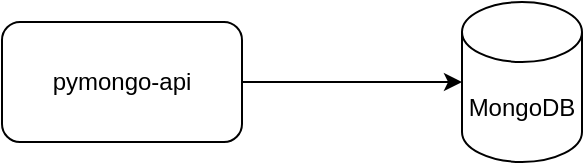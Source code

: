 <mxfile version="26.0.9" pages="4">
  <diagram name="0.initial" id="-H_mtQnk-PTXWXPvYvuk">
    <mxGraphModel dx="881" dy="760" grid="1" gridSize="10" guides="1" tooltips="1" connect="1" arrows="1" fold="1" page="1" pageScale="1" pageWidth="1169" pageHeight="827" math="0" shadow="0">
      <root>
        <mxCell id="0" />
        <mxCell id="1" parent="0" />
        <mxCell id="zA23MoTUsTF4_91t8viU-2" value="MongoDB" style="shape=cylinder3;whiteSpace=wrap;html=1;boundedLbl=1;backgroundOutline=1;size=15;" parent="1" vertex="1">
          <mxGeometry x="560" y="280" width="60" height="80" as="geometry" />
        </mxCell>
        <mxCell id="zA23MoTUsTF4_91t8viU-3" value="pymongo-api" style="rounded=1;whiteSpace=wrap;html=1;" parent="1" vertex="1">
          <mxGeometry x="330" y="290" width="120" height="60" as="geometry" />
        </mxCell>
        <mxCell id="zA23MoTUsTF4_91t8viU-4" style="edgeStyle=orthogonalEdgeStyle;rounded=0;orthogonalLoop=1;jettySize=auto;html=1;exitX=1;exitY=0.5;exitDx=0;exitDy=0;entryX=0;entryY=0.5;entryDx=0;entryDy=0;entryPerimeter=0;" parent="1" source="zA23MoTUsTF4_91t8viU-3" target="zA23MoTUsTF4_91t8viU-2" edge="1">
          <mxGeometry relative="1" as="geometry" />
        </mxCell>
      </root>
    </mxGraphModel>
  </diagram>
  <diagram id="-HG-aPytnylX_mLnbFqJ" name="1.sharding">
    <mxGraphModel dx="881" dy="760" grid="1" gridSize="10" guides="1" tooltips="1" connect="1" arrows="1" fold="1" page="1" pageScale="1" pageWidth="827" pageHeight="1169" math="0" shadow="0">
      <root>
        <mxCell id="0" />
        <mxCell id="1" parent="0" />
        <mxCell id="AfiexORg8pRCE0Ya7jIK-2" value="pymongo-api" style="rounded=1;whiteSpace=wrap;html=1;" parent="1" vertex="1">
          <mxGeometry x="100" y="280" width="120" height="60" as="geometry" />
        </mxCell>
        <mxCell id="keL70BM0B9BwEUuuk2mV-1" value="Роутер&lt;br&gt;mongos-router" style="rounded=1;whiteSpace=wrap;html=1;" vertex="1" parent="1">
          <mxGeometry x="294" y="280" width="120" height="60" as="geometry" />
        </mxCell>
        <mxCell id="keL70BM0B9BwEUuuk2mV-2" value="Конфигурационный сервер&lt;br&gt;configSrv" style="rounded=1;whiteSpace=wrap;html=1;" vertex="1" parent="1">
          <mxGeometry x="294" y="410" width="120" height="60" as="geometry" />
        </mxCell>
        <mxCell id="keL70BM0B9BwEUuuk2mV-3" value="MongoDB&lt;br&gt;shard1" style="shape=cylinder3;whiteSpace=wrap;html=1;boundedLbl=1;backgroundOutline=1;size=15;" vertex="1" parent="1">
          <mxGeometry x="530" y="180" width="70" height="90" as="geometry" />
        </mxCell>
        <mxCell id="keL70BM0B9BwEUuuk2mV-4" value="MongoDB&lt;br&gt;shard2" style="shape=cylinder3;whiteSpace=wrap;html=1;boundedLbl=1;backgroundOutline=1;size=15;" vertex="1" parent="1">
          <mxGeometry x="530" y="340" width="70" height="90" as="geometry" />
        </mxCell>
        <mxCell id="keL70BM0B9BwEUuuk2mV-5" value="" style="edgeStyle=elbowEdgeStyle;elbow=horizontal;endArrow=classic;html=1;curved=0;rounded=0;endSize=8;startSize=8;exitX=1;exitY=0.5;exitDx=0;exitDy=0;entryX=0;entryY=0.5;entryDx=0;entryDy=0;" edge="1" parent="1" source="AfiexORg8pRCE0Ya7jIK-2" target="keL70BM0B9BwEUuuk2mV-1">
          <mxGeometry width="50" height="50" relative="1" as="geometry">
            <mxPoint x="390" y="420" as="sourcePoint" />
            <mxPoint x="440" y="370" as="targetPoint" />
          </mxGeometry>
        </mxCell>
        <mxCell id="keL70BM0B9BwEUuuk2mV-7" value="" style="edgeStyle=elbowEdgeStyle;elbow=vertical;endArrow=classic;html=1;curved=0;rounded=0;endSize=8;startSize=8;entryX=0.5;entryY=0;entryDx=0;entryDy=0;exitX=0.5;exitY=1;exitDx=0;exitDy=0;" edge="1" parent="1" source="keL70BM0B9BwEUuuk2mV-1" target="keL70BM0B9BwEUuuk2mV-2">
          <mxGeometry width="50" height="50" relative="1" as="geometry">
            <mxPoint x="470" y="350" as="sourcePoint" />
            <mxPoint x="520" y="300" as="targetPoint" />
          </mxGeometry>
        </mxCell>
        <mxCell id="keL70BM0B9BwEUuuk2mV-8" value="" style="edgeStyle=elbowEdgeStyle;elbow=horizontal;endArrow=classic;html=1;curved=0;rounded=0;endSize=8;startSize=8;entryX=0;entryY=0.5;entryDx=0;entryDy=0;entryPerimeter=0;exitX=1;exitY=0.5;exitDx=0;exitDy=0;" edge="1" parent="1" source="keL70BM0B9BwEUuuk2mV-1" target="keL70BM0B9BwEUuuk2mV-4">
          <mxGeometry width="50" height="50" relative="1" as="geometry">
            <mxPoint x="390" y="420" as="sourcePoint" />
            <mxPoint x="440" y="370" as="targetPoint" />
          </mxGeometry>
        </mxCell>
        <mxCell id="keL70BM0B9BwEUuuk2mV-9" value="" style="edgeStyle=elbowEdgeStyle;elbow=horizontal;endArrow=classic;html=1;curved=0;rounded=0;endSize=8;startSize=8;exitX=1;exitY=0.5;exitDx=0;exitDy=0;entryX=0;entryY=0.5;entryDx=0;entryDy=0;entryPerimeter=0;" edge="1" parent="1" source="keL70BM0B9BwEUuuk2mV-1" target="keL70BM0B9BwEUuuk2mV-3">
          <mxGeometry width="50" height="50" relative="1" as="geometry">
            <mxPoint x="330" y="160" as="sourcePoint" />
            <mxPoint x="380" y="110" as="targetPoint" />
          </mxGeometry>
        </mxCell>
        <mxCell id="keL70BM0B9BwEUuuk2mV-11" value="" style="edgeStyle=segmentEdgeStyle;endArrow=classic;html=1;curved=0;rounded=0;endSize=8;startSize=8;entryX=1;entryY=0.5;entryDx=0;entryDy=0;exitX=0.414;exitY=1.044;exitDx=0;exitDy=0;exitPerimeter=0;dashed=1;dashPattern=1 1;strokeColor=light-dark(#4D4D4D,#EDEDED);" edge="1" parent="1" source="keL70BM0B9BwEUuuk2mV-3" target="keL70BM0B9BwEUuuk2mV-2">
          <mxGeometry width="50" height="50" relative="1" as="geometry">
            <mxPoint x="560" y="300" as="sourcePoint" />
            <mxPoint x="530" y="480" as="targetPoint" />
            <Array as="points">
              <mxPoint x="559" y="300" />
              <mxPoint x="490" y="300" />
              <mxPoint x="490" y="440" />
            </Array>
          </mxGeometry>
        </mxCell>
        <mxCell id="keL70BM0B9BwEUuuk2mV-12" value="" style="edgeStyle=segmentEdgeStyle;endArrow=classic;html=1;curved=0;rounded=0;endSize=8;startSize=8;exitX=0.5;exitY=1;exitDx=0;exitDy=0;exitPerimeter=0;entryX=1;entryY=0.5;entryDx=0;entryDy=0;dashed=1;dashPattern=1 2;strokeColor=#4D4D4D;" edge="1" parent="1" source="keL70BM0B9BwEUuuk2mV-4" target="keL70BM0B9BwEUuuk2mV-2">
          <mxGeometry width="50" height="50" relative="1" as="geometry">
            <mxPoint x="570" y="570" as="sourcePoint" />
            <mxPoint x="620" y="520" as="targetPoint" />
            <Array as="points">
              <mxPoint x="565" y="440" />
            </Array>
          </mxGeometry>
        </mxCell>
      </root>
    </mxGraphModel>
  </diagram>
  <diagram id="5n0IQ3I0KrcK26t4E895" name="2.replica">
    <mxGraphModel dx="927" dy="800" grid="1" gridSize="10" guides="1" tooltips="1" connect="1" arrows="1" fold="1" page="1" pageScale="1" pageWidth="827" pageHeight="1169" math="0" shadow="0">
      <root>
        <mxCell id="0" />
        <mxCell id="1" parent="0" />
        <mxCell id="7X5ldwqR1kQGTBSp2qtm-17" value="" style="rounded=1;whiteSpace=wrap;html=1;fillColor=#d5e8d4;strokeColor=#82b366;" vertex="1" parent="1">
          <mxGeometry x="430" y="10" width="200" height="230" as="geometry" />
        </mxCell>
        <mxCell id="7X5ldwqR1kQGTBSp2qtm-1" value="pymongo-api" style="rounded=1;whiteSpace=wrap;html=1;" vertex="1" parent="1">
          <mxGeometry x="100" y="280" width="120" height="60" as="geometry" />
        </mxCell>
        <mxCell id="7X5ldwqR1kQGTBSp2qtm-2" value="Роутер&lt;br&gt;mongos-router" style="rounded=1;whiteSpace=wrap;html=1;" vertex="1" parent="1">
          <mxGeometry x="294" y="280" width="120" height="60" as="geometry" />
        </mxCell>
        <mxCell id="7X5ldwqR1kQGTBSp2qtm-3" value="Конфигурационный сервер&lt;br&gt;configSrv" style="rounded=1;whiteSpace=wrap;html=1;" vertex="1" parent="1">
          <mxGeometry x="470" y="280" width="120" height="60" as="geometry" />
        </mxCell>
        <mxCell id="7X5ldwqR1kQGTBSp2qtm-4" value="MongoDB&lt;br&gt;master1" style="shape=cylinder3;whiteSpace=wrap;html=1;boundedLbl=1;backgroundOutline=1;size=15;" vertex="1" parent="1">
          <mxGeometry x="440" y="70" width="70" height="90" as="geometry" />
        </mxCell>
        <mxCell id="7X5ldwqR1kQGTBSp2qtm-6" value="" style="edgeStyle=elbowEdgeStyle;elbow=horizontal;endArrow=classic;html=1;curved=0;rounded=0;endSize=8;startSize=8;exitX=1;exitY=0.5;exitDx=0;exitDy=0;entryX=0;entryY=0.5;entryDx=0;entryDy=0;" edge="1" parent="1" source="7X5ldwqR1kQGTBSp2qtm-1" target="7X5ldwqR1kQGTBSp2qtm-2">
          <mxGeometry width="50" height="50" relative="1" as="geometry">
            <mxPoint x="390" y="420" as="sourcePoint" />
            <mxPoint x="440" y="370" as="targetPoint" />
          </mxGeometry>
        </mxCell>
        <mxCell id="7X5ldwqR1kQGTBSp2qtm-13" value="MongoDB&lt;br&gt;slave1-1" style="shape=cylinder3;whiteSpace=wrap;html=1;boundedLbl=1;backgroundOutline=1;size=15;" vertex="1" parent="1">
          <mxGeometry x="550" y="20" width="70" height="90" as="geometry" />
        </mxCell>
        <mxCell id="7X5ldwqR1kQGTBSp2qtm-14" value="MongoDB&lt;br&gt;slave1-2" style="shape=cylinder3;whiteSpace=wrap;html=1;boundedLbl=1;backgroundOutline=1;size=15;" vertex="1" parent="1">
          <mxGeometry x="550" y="130" width="70" height="90" as="geometry" />
        </mxCell>
        <mxCell id="7X5ldwqR1kQGTBSp2qtm-15" value="" style="endArrow=classic;startArrow=classic;html=1;rounded=0;entryX=0;entryY=0.5;entryDx=0;entryDy=0;entryPerimeter=0;exitX=1;exitY=0.5;exitDx=0;exitDy=0;exitPerimeter=0;" edge="1" parent="1" source="7X5ldwqR1kQGTBSp2qtm-4" target="7X5ldwqR1kQGTBSp2qtm-13">
          <mxGeometry width="50" height="50" relative="1" as="geometry">
            <mxPoint x="310" y="300" as="sourcePoint" />
            <mxPoint x="360" y="250" as="targetPoint" />
          </mxGeometry>
        </mxCell>
        <mxCell id="7X5ldwqR1kQGTBSp2qtm-16" value="" style="endArrow=classic;startArrow=classic;html=1;rounded=0;entryX=0;entryY=0.5;entryDx=0;entryDy=0;entryPerimeter=0;exitX=1;exitY=0.5;exitDx=0;exitDy=0;exitPerimeter=0;" edge="1" parent="1" source="7X5ldwqR1kQGTBSp2qtm-4" target="7X5ldwqR1kQGTBSp2qtm-14">
          <mxGeometry width="50" height="50" relative="1" as="geometry">
            <mxPoint x="310" y="300" as="sourcePoint" />
            <mxPoint x="360" y="250" as="targetPoint" />
          </mxGeometry>
        </mxCell>
        <mxCell id="7X5ldwqR1kQGTBSp2qtm-18" value="" style="rounded=1;whiteSpace=wrap;html=1;fillColor=#d5e8d4;strokeColor=#82b366;" vertex="1" parent="1">
          <mxGeometry x="430" y="380" width="200" height="230" as="geometry" />
        </mxCell>
        <mxCell id="7X5ldwqR1kQGTBSp2qtm-19" value="MongoDB&lt;br&gt;master2" style="shape=cylinder3;whiteSpace=wrap;html=1;boundedLbl=1;backgroundOutline=1;size=15;" vertex="1" parent="1">
          <mxGeometry x="440" y="440" width="70" height="90" as="geometry" />
        </mxCell>
        <mxCell id="7X5ldwqR1kQGTBSp2qtm-20" value="MongoDB&lt;br&gt;slave2-1" style="shape=cylinder3;whiteSpace=wrap;html=1;boundedLbl=1;backgroundOutline=1;size=15;" vertex="1" parent="1">
          <mxGeometry x="550" y="390" width="70" height="90" as="geometry" />
        </mxCell>
        <mxCell id="7X5ldwqR1kQGTBSp2qtm-21" value="MongoDB&lt;br&gt;slave2-2" style="shape=cylinder3;whiteSpace=wrap;html=1;boundedLbl=1;backgroundOutline=1;size=15;" vertex="1" parent="1">
          <mxGeometry x="550" y="500" width="70" height="90" as="geometry" />
        </mxCell>
        <mxCell id="7X5ldwqR1kQGTBSp2qtm-22" value="" style="endArrow=classic;startArrow=classic;html=1;rounded=0;entryX=0;entryY=0.5;entryDx=0;entryDy=0;entryPerimeter=0;exitX=1;exitY=0.5;exitDx=0;exitDy=0;exitPerimeter=0;" edge="1" parent="1" source="7X5ldwqR1kQGTBSp2qtm-19" target="7X5ldwqR1kQGTBSp2qtm-20">
          <mxGeometry width="50" height="50" relative="1" as="geometry">
            <mxPoint x="310" y="670" as="sourcePoint" />
            <mxPoint x="360" y="620" as="targetPoint" />
          </mxGeometry>
        </mxCell>
        <mxCell id="7X5ldwqR1kQGTBSp2qtm-23" value="" style="endArrow=classic;startArrow=classic;html=1;rounded=0;entryX=0;entryY=0.5;entryDx=0;entryDy=0;entryPerimeter=0;exitX=1;exitY=0.5;exitDx=0;exitDy=0;exitPerimeter=0;" edge="1" parent="1" source="7X5ldwqR1kQGTBSp2qtm-19" target="7X5ldwqR1kQGTBSp2qtm-21">
          <mxGeometry width="50" height="50" relative="1" as="geometry">
            <mxPoint x="310" y="670" as="sourcePoint" />
            <mxPoint x="360" y="620" as="targetPoint" />
          </mxGeometry>
        </mxCell>
        <mxCell id="7X5ldwqR1kQGTBSp2qtm-24" value="" style="endArrow=classic;html=1;rounded=0;entryX=0;entryY=0.5;entryDx=0;entryDy=0;exitX=1;exitY=0.5;exitDx=0;exitDy=0;" edge="1" parent="1" source="7X5ldwqR1kQGTBSp2qtm-2" target="7X5ldwqR1kQGTBSp2qtm-3">
          <mxGeometry width="50" height="50" relative="1" as="geometry">
            <mxPoint x="360" y="340" as="sourcePoint" />
            <mxPoint x="410" y="290" as="targetPoint" />
          </mxGeometry>
        </mxCell>
        <mxCell id="7X5ldwqR1kQGTBSp2qtm-25" value="" style="endArrow=classic;html=1;rounded=0;exitX=0.5;exitY=1;exitDx=0;exitDy=0;entryX=0.5;entryY=0;entryDx=0;entryDy=0;" edge="1" parent="1" source="7X5ldwqR1kQGTBSp2qtm-17" target="7X5ldwqR1kQGTBSp2qtm-3">
          <mxGeometry width="50" height="50" relative="1" as="geometry">
            <mxPoint x="360" y="260" as="sourcePoint" />
            <mxPoint x="410" y="210" as="targetPoint" />
          </mxGeometry>
        </mxCell>
        <mxCell id="7X5ldwqR1kQGTBSp2qtm-26" value="" style="endArrow=classic;html=1;rounded=0;exitX=0.5;exitY=0;exitDx=0;exitDy=0;entryX=0.5;entryY=1;entryDx=0;entryDy=0;" edge="1" parent="1" source="7X5ldwqR1kQGTBSp2qtm-18" target="7X5ldwqR1kQGTBSp2qtm-3">
          <mxGeometry width="50" height="50" relative="1" as="geometry">
            <mxPoint x="360" y="260" as="sourcePoint" />
            <mxPoint x="410" y="210" as="targetPoint" />
          </mxGeometry>
        </mxCell>
        <mxCell id="7X5ldwqR1kQGTBSp2qtm-27" value="" style="edgeStyle=segmentEdgeStyle;endArrow=classic;html=1;curved=0;rounded=0;endSize=8;startSize=8;exitX=0.5;exitY=0;exitDx=0;exitDy=0;entryX=0;entryY=0.5;entryDx=0;entryDy=0;" edge="1" parent="1" source="7X5ldwqR1kQGTBSp2qtm-2" target="7X5ldwqR1kQGTBSp2qtm-17">
          <mxGeometry width="50" height="50" relative="1" as="geometry">
            <mxPoint x="360" y="260" as="sourcePoint" />
            <mxPoint x="410" y="210" as="targetPoint" />
            <Array as="points">
              <mxPoint x="354" y="125" />
            </Array>
          </mxGeometry>
        </mxCell>
        <mxCell id="7X5ldwqR1kQGTBSp2qtm-28" value="" style="edgeStyle=segmentEdgeStyle;endArrow=classic;html=1;curved=0;rounded=0;endSize=8;startSize=8;exitX=0.5;exitY=1;exitDx=0;exitDy=0;entryX=0;entryY=0.5;entryDx=0;entryDy=0;" edge="1" parent="1" source="7X5ldwqR1kQGTBSp2qtm-2" target="7X5ldwqR1kQGTBSp2qtm-18">
          <mxGeometry width="50" height="50" relative="1" as="geometry">
            <mxPoint x="210" y="535" as="sourcePoint" />
            <mxPoint x="286" y="380" as="targetPoint" />
            <Array as="points">
              <mxPoint x="354" y="495" />
            </Array>
          </mxGeometry>
        </mxCell>
      </root>
    </mxGraphModel>
  </diagram>
  <diagram id="36k-99TPCS-XAKb0GLoR" name="3.cache">
    <mxGraphModel dx="881" dy="760" grid="1" gridSize="10" guides="1" tooltips="1" connect="1" arrows="1" fold="1" page="1" pageScale="1" pageWidth="827" pageHeight="1169" math="0" shadow="0">
      <root>
        <mxCell id="0" />
        <mxCell id="1" parent="0" />
        <mxCell id="ttR6JFg85gDvJXoS9dnS-1" value="" style="rounded=1;whiteSpace=wrap;html=1;fillColor=#d5e8d4;strokeColor=#82b366;" vertex="1" parent="1">
          <mxGeometry x="430" y="10" width="200" height="230" as="geometry" />
        </mxCell>
        <mxCell id="ttR6JFg85gDvJXoS9dnS-2" value="pymongo-api" style="rounded=1;whiteSpace=wrap;html=1;" vertex="1" parent="1">
          <mxGeometry x="10" y="280" width="120" height="60" as="geometry" />
        </mxCell>
        <mxCell id="ttR6JFg85gDvJXoS9dnS-3" value="Роутер&lt;br&gt;mongos-router" style="rounded=1;whiteSpace=wrap;html=1;" vertex="1" parent="1">
          <mxGeometry x="294" y="280" width="120" height="60" as="geometry" />
        </mxCell>
        <mxCell id="ttR6JFg85gDvJXoS9dnS-4" value="Конфигурационный сервер&lt;br&gt;configSrv" style="rounded=1;whiteSpace=wrap;html=1;" vertex="1" parent="1">
          <mxGeometry x="470" y="280" width="120" height="60" as="geometry" />
        </mxCell>
        <mxCell id="ttR6JFg85gDvJXoS9dnS-5" value="MongoDB&lt;br&gt;master1" style="shape=cylinder3;whiteSpace=wrap;html=1;boundedLbl=1;backgroundOutline=1;size=15;" vertex="1" parent="1">
          <mxGeometry x="440" y="70" width="70" height="90" as="geometry" />
        </mxCell>
        <mxCell id="ttR6JFg85gDvJXoS9dnS-7" value="MongoDB&lt;br&gt;slave1-1" style="shape=cylinder3;whiteSpace=wrap;html=1;boundedLbl=1;backgroundOutline=1;size=15;" vertex="1" parent="1">
          <mxGeometry x="550" y="20" width="70" height="90" as="geometry" />
        </mxCell>
        <mxCell id="ttR6JFg85gDvJXoS9dnS-8" value="MongoDB&lt;br&gt;slave1-2" style="shape=cylinder3;whiteSpace=wrap;html=1;boundedLbl=1;backgroundOutline=1;size=15;" vertex="1" parent="1">
          <mxGeometry x="550" y="130" width="70" height="90" as="geometry" />
        </mxCell>
        <mxCell id="ttR6JFg85gDvJXoS9dnS-9" value="" style="endArrow=classic;startArrow=classic;html=1;rounded=0;entryX=0;entryY=0.5;entryDx=0;entryDy=0;entryPerimeter=0;exitX=1;exitY=0.5;exitDx=0;exitDy=0;exitPerimeter=0;" edge="1" parent="1" source="ttR6JFg85gDvJXoS9dnS-5" target="ttR6JFg85gDvJXoS9dnS-7">
          <mxGeometry width="50" height="50" relative="1" as="geometry">
            <mxPoint x="310" y="300" as="sourcePoint" />
            <mxPoint x="360" y="250" as="targetPoint" />
          </mxGeometry>
        </mxCell>
        <mxCell id="ttR6JFg85gDvJXoS9dnS-10" value="" style="endArrow=classic;startArrow=classic;html=1;rounded=0;entryX=0;entryY=0.5;entryDx=0;entryDy=0;entryPerimeter=0;exitX=1;exitY=0.5;exitDx=0;exitDy=0;exitPerimeter=0;" edge="1" parent="1" source="ttR6JFg85gDvJXoS9dnS-5" target="ttR6JFg85gDvJXoS9dnS-8">
          <mxGeometry width="50" height="50" relative="1" as="geometry">
            <mxPoint x="310" y="300" as="sourcePoint" />
            <mxPoint x="360" y="250" as="targetPoint" />
          </mxGeometry>
        </mxCell>
        <mxCell id="ttR6JFg85gDvJXoS9dnS-11" value="" style="rounded=1;whiteSpace=wrap;html=1;fillColor=#d5e8d4;strokeColor=#82b366;" vertex="1" parent="1">
          <mxGeometry x="430" y="380" width="200" height="230" as="geometry" />
        </mxCell>
        <mxCell id="ttR6JFg85gDvJXoS9dnS-12" value="MongoDB&lt;br&gt;master2" style="shape=cylinder3;whiteSpace=wrap;html=1;boundedLbl=1;backgroundOutline=1;size=15;" vertex="1" parent="1">
          <mxGeometry x="440" y="440" width="70" height="90" as="geometry" />
        </mxCell>
        <mxCell id="ttR6JFg85gDvJXoS9dnS-13" value="MongoDB&lt;br&gt;slave2-1" style="shape=cylinder3;whiteSpace=wrap;html=1;boundedLbl=1;backgroundOutline=1;size=15;" vertex="1" parent="1">
          <mxGeometry x="550" y="390" width="70" height="90" as="geometry" />
        </mxCell>
        <mxCell id="ttR6JFg85gDvJXoS9dnS-14" value="MongoDB&lt;br&gt;slave2-2" style="shape=cylinder3;whiteSpace=wrap;html=1;boundedLbl=1;backgroundOutline=1;size=15;" vertex="1" parent="1">
          <mxGeometry x="550" y="500" width="70" height="90" as="geometry" />
        </mxCell>
        <mxCell id="ttR6JFg85gDvJXoS9dnS-15" value="" style="endArrow=classic;startArrow=classic;html=1;rounded=0;entryX=0;entryY=0.5;entryDx=0;entryDy=0;entryPerimeter=0;exitX=1;exitY=0.5;exitDx=0;exitDy=0;exitPerimeter=0;" edge="1" parent="1" source="ttR6JFg85gDvJXoS9dnS-12" target="ttR6JFg85gDvJXoS9dnS-13">
          <mxGeometry width="50" height="50" relative="1" as="geometry">
            <mxPoint x="310" y="670" as="sourcePoint" />
            <mxPoint x="360" y="620" as="targetPoint" />
          </mxGeometry>
        </mxCell>
        <mxCell id="ttR6JFg85gDvJXoS9dnS-16" value="" style="endArrow=classic;startArrow=classic;html=1;rounded=0;entryX=0;entryY=0.5;entryDx=0;entryDy=0;entryPerimeter=0;exitX=1;exitY=0.5;exitDx=0;exitDy=0;exitPerimeter=0;" edge="1" parent="1" source="ttR6JFg85gDvJXoS9dnS-12" target="ttR6JFg85gDvJXoS9dnS-14">
          <mxGeometry width="50" height="50" relative="1" as="geometry">
            <mxPoint x="310" y="670" as="sourcePoint" />
            <mxPoint x="360" y="620" as="targetPoint" />
          </mxGeometry>
        </mxCell>
        <mxCell id="ttR6JFg85gDvJXoS9dnS-17" value="" style="endArrow=classic;html=1;rounded=0;entryX=0;entryY=0.5;entryDx=0;entryDy=0;exitX=1;exitY=0.5;exitDx=0;exitDy=0;" edge="1" parent="1" source="ttR6JFg85gDvJXoS9dnS-3" target="ttR6JFg85gDvJXoS9dnS-4">
          <mxGeometry width="50" height="50" relative="1" as="geometry">
            <mxPoint x="360" y="340" as="sourcePoint" />
            <mxPoint x="410" y="290" as="targetPoint" />
          </mxGeometry>
        </mxCell>
        <mxCell id="ttR6JFg85gDvJXoS9dnS-18" value="" style="endArrow=classic;html=1;rounded=0;exitX=0.5;exitY=1;exitDx=0;exitDy=0;entryX=0.5;entryY=0;entryDx=0;entryDy=0;" edge="1" parent="1" source="ttR6JFg85gDvJXoS9dnS-1" target="ttR6JFg85gDvJXoS9dnS-4">
          <mxGeometry width="50" height="50" relative="1" as="geometry">
            <mxPoint x="360" y="260" as="sourcePoint" />
            <mxPoint x="410" y="210" as="targetPoint" />
          </mxGeometry>
        </mxCell>
        <mxCell id="ttR6JFg85gDvJXoS9dnS-19" value="" style="endArrow=classic;html=1;rounded=0;exitX=0.5;exitY=0;exitDx=0;exitDy=0;entryX=0.5;entryY=1;entryDx=0;entryDy=0;" edge="1" parent="1" source="ttR6JFg85gDvJXoS9dnS-11" target="ttR6JFg85gDvJXoS9dnS-4">
          <mxGeometry width="50" height="50" relative="1" as="geometry">
            <mxPoint x="360" y="260" as="sourcePoint" />
            <mxPoint x="410" y="210" as="targetPoint" />
          </mxGeometry>
        </mxCell>
        <mxCell id="ttR6JFg85gDvJXoS9dnS-20" value="" style="edgeStyle=segmentEdgeStyle;endArrow=classic;html=1;curved=0;rounded=0;endSize=8;startSize=8;exitX=0.5;exitY=0;exitDx=0;exitDy=0;entryX=0;entryY=0.5;entryDx=0;entryDy=0;" edge="1" parent="1" source="ttR6JFg85gDvJXoS9dnS-3" target="ttR6JFg85gDvJXoS9dnS-1">
          <mxGeometry width="50" height="50" relative="1" as="geometry">
            <mxPoint x="360" y="260" as="sourcePoint" />
            <mxPoint x="410" y="210" as="targetPoint" />
            <Array as="points">
              <mxPoint x="354" y="125" />
            </Array>
          </mxGeometry>
        </mxCell>
        <mxCell id="ttR6JFg85gDvJXoS9dnS-21" value="" style="edgeStyle=segmentEdgeStyle;endArrow=classic;html=1;curved=0;rounded=0;endSize=8;startSize=8;exitX=0.5;exitY=1;exitDx=0;exitDy=0;entryX=0;entryY=0.5;entryDx=0;entryDy=0;" edge="1" parent="1" source="ttR6JFg85gDvJXoS9dnS-3" target="ttR6JFg85gDvJXoS9dnS-11">
          <mxGeometry width="50" height="50" relative="1" as="geometry">
            <mxPoint x="210" y="535" as="sourcePoint" />
            <mxPoint x="286" y="380" as="targetPoint" />
            <Array as="points">
              <mxPoint x="354" y="495" />
            </Array>
          </mxGeometry>
        </mxCell>
        <mxCell id="ttR6JFg85gDvJXoS9dnS-22" value="Кэш&lt;div&gt;redis&lt;/div&gt;" style="rhombus;whiteSpace=wrap;html=1;fillColor=#f8cecc;strokeColor=#b85450;" vertex="1" parent="1">
          <mxGeometry x="170" y="270" width="80" height="80" as="geometry" />
        </mxCell>
        <mxCell id="ttR6JFg85gDvJXoS9dnS-23" value="" style="endArrow=classic;html=1;rounded=0;exitX=1;exitY=0.5;exitDx=0;exitDy=0;entryX=0;entryY=0.5;entryDx=0;entryDy=0;" edge="1" parent="1" source="ttR6JFg85gDvJXoS9dnS-22" target="ttR6JFg85gDvJXoS9dnS-3">
          <mxGeometry width="50" height="50" relative="1" as="geometry">
            <mxPoint x="390" y="420" as="sourcePoint" />
            <mxPoint x="440" y="370" as="targetPoint" />
          </mxGeometry>
        </mxCell>
        <mxCell id="ttR6JFg85gDvJXoS9dnS-24" value="" style="endArrow=classic;html=1;rounded=0;exitX=1;exitY=0.5;exitDx=0;exitDy=0;entryX=0;entryY=0.5;entryDx=0;entryDy=0;" edge="1" parent="1" source="ttR6JFg85gDvJXoS9dnS-2" target="ttR6JFg85gDvJXoS9dnS-22">
          <mxGeometry width="50" height="50" relative="1" as="geometry">
            <mxPoint x="150" y="250" as="sourcePoint" />
            <mxPoint x="194" y="250" as="targetPoint" />
          </mxGeometry>
        </mxCell>
      </root>
    </mxGraphModel>
  </diagram>
</mxfile>
